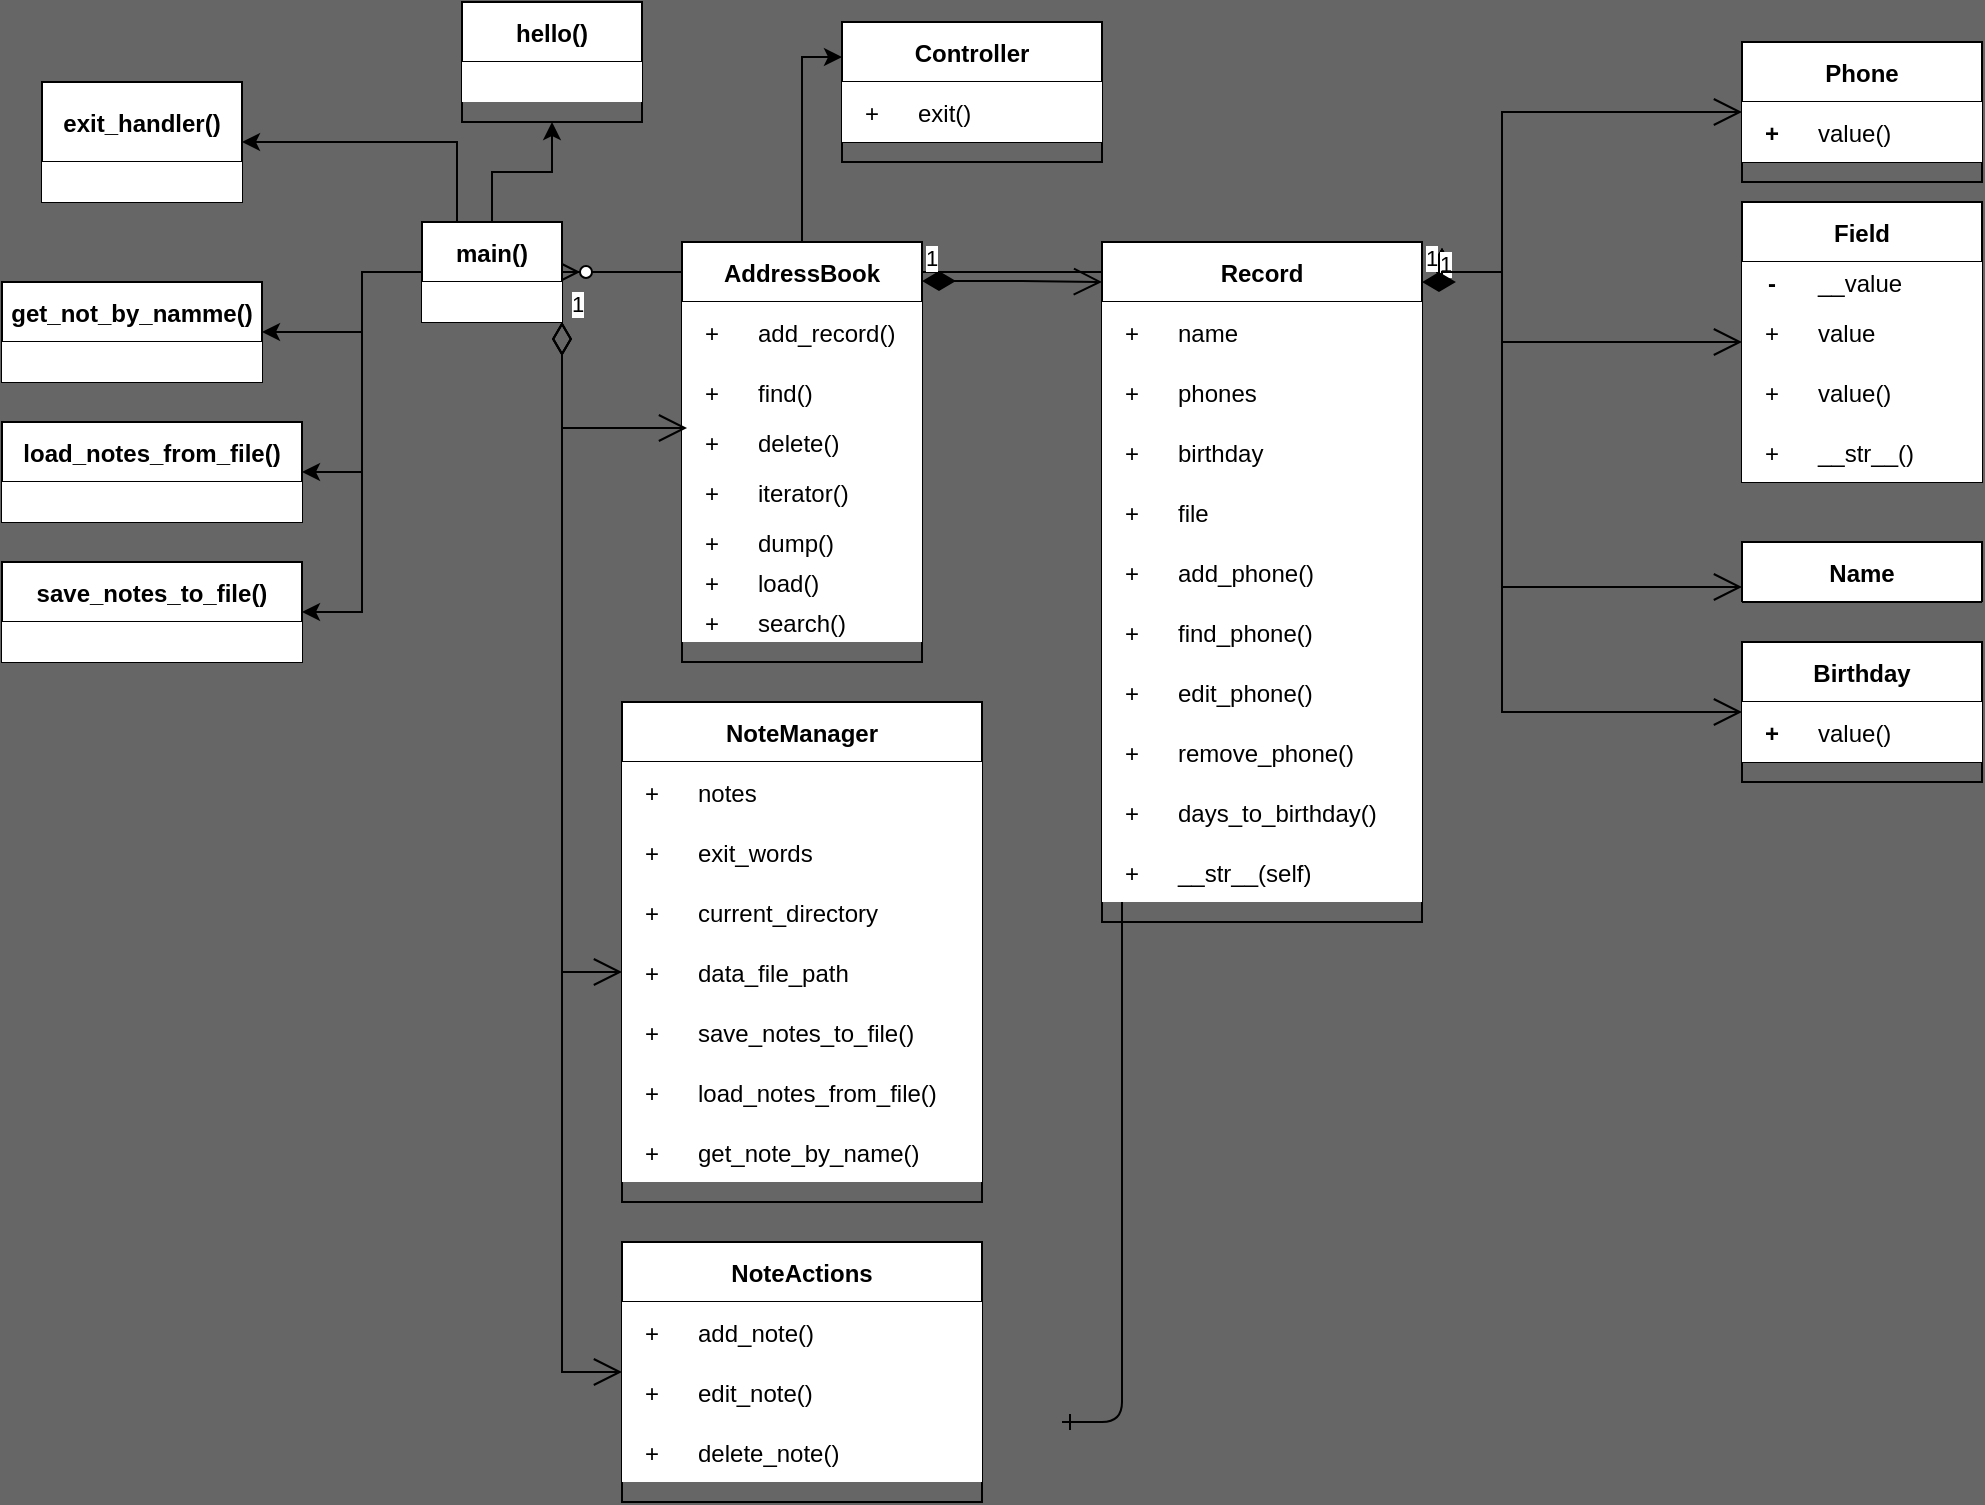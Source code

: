 <mxfile version="22.1.17" type="device">
  <diagram id="R2lEEEUBdFMjLlhIrx00" name="Page-1">
    <mxGraphModel dx="910" dy="498" grid="1" gridSize="10" guides="1" tooltips="1" connect="1" arrows="1" fold="1" page="1" pageScale="1" pageWidth="850" pageHeight="1100" background="#666666" math="0" shadow="0" extFonts="Permanent Marker^https://fonts.googleapis.com/css?family=Permanent+Marker">
      <root>
        <mxCell id="0" />
        <mxCell id="1" parent="0" />
        <mxCell id="WBZikD5w4ULzZjV98297-152" style="edgeStyle=orthogonalEdgeStyle;rounded=0;orthogonalLoop=1;jettySize=auto;html=1;exitX=0;exitY=0.5;exitDx=0;exitDy=0;entryX=1;entryY=0.5;entryDx=0;entryDy=0;" edge="1" parent="1" source="C-vyLk0tnHw3VtMMgP7b-23" target="ziVZCWWBoZDryl6N3HNb-1">
          <mxGeometry relative="1" as="geometry">
            <Array as="points">
              <mxPoint x="190" y="135" />
              <mxPoint x="190" y="165" />
            </Array>
          </mxGeometry>
        </mxCell>
        <mxCell id="WBZikD5w4ULzZjV98297-154" style="edgeStyle=orthogonalEdgeStyle;rounded=0;orthogonalLoop=1;jettySize=auto;html=1;exitX=0.5;exitY=0;exitDx=0;exitDy=0;entryX=0.5;entryY=1;entryDx=0;entryDy=0;" edge="1" parent="1" source="C-vyLk0tnHw3VtMMgP7b-23" target="C-vyLk0tnHw3VtMMgP7b-2">
          <mxGeometry relative="1" as="geometry" />
        </mxCell>
        <mxCell id="WBZikD5w4ULzZjV98297-166" value="" style="edgeStyle=orthogonalEdgeStyle;rounded=0;orthogonalLoop=1;jettySize=auto;html=1;entryX=1;entryY=0.5;entryDx=0;entryDy=0;" edge="1" parent="1" source="C-vyLk0tnHw3VtMMgP7b-23" target="ziVZCWWBoZDryl6N3HNb-23">
          <mxGeometry relative="1" as="geometry">
            <mxPoint x="240" y="280" as="targetPoint" />
          </mxGeometry>
        </mxCell>
        <mxCell id="WBZikD5w4ULzZjV98297-168" style="edgeStyle=orthogonalEdgeStyle;rounded=0;orthogonalLoop=1;jettySize=auto;html=1;exitX=0;exitY=0.5;exitDx=0;exitDy=0;entryX=1;entryY=0.5;entryDx=0;entryDy=0;" edge="1" parent="1" source="C-vyLk0tnHw3VtMMgP7b-23" target="ziVZCWWBoZDryl6N3HNb-12">
          <mxGeometry relative="1" as="geometry" />
        </mxCell>
        <mxCell id="C-vyLk0tnHw3VtMMgP7b-23" value="main()" style="shape=table;startSize=30;container=1;collapsible=1;childLayout=tableLayout;fixedRows=1;rowLines=0;fontStyle=1;align=center;resizeLast=1;" parent="1" vertex="1">
          <mxGeometry x="220" y="110" width="70" height="50" as="geometry">
            <mxRectangle x="220" y="120" width="70" height="30" as="alternateBounds" />
          </mxGeometry>
        </mxCell>
        <mxCell id="C-vyLk0tnHw3VtMMgP7b-27" value="" style="shape=partialRectangle;collapsible=0;dropTarget=0;pointerEvents=0;fillColor=default;points=[[0,0.5],[1,0.5]];portConstraint=eastwest;top=0;left=0;right=0;bottom=0;" parent="C-vyLk0tnHw3VtMMgP7b-23" vertex="1">
          <mxGeometry y="30" width="70" height="20" as="geometry" />
        </mxCell>
        <mxCell id="C-vyLk0tnHw3VtMMgP7b-28" value="" style="shape=partialRectangle;overflow=hidden;connectable=0;fillColor=default;top=0;left=0;bottom=0;right=0;" parent="C-vyLk0tnHw3VtMMgP7b-27" vertex="1">
          <mxGeometry width="30" height="20" as="geometry">
            <mxRectangle width="30" height="20" as="alternateBounds" />
          </mxGeometry>
        </mxCell>
        <mxCell id="C-vyLk0tnHw3VtMMgP7b-29" value="" style="shape=partialRectangle;overflow=hidden;connectable=0;fillColor=default;top=0;left=0;bottom=0;right=0;align=left;spacingLeft=6;" parent="C-vyLk0tnHw3VtMMgP7b-27" vertex="1">
          <mxGeometry x="30" width="40" height="20" as="geometry">
            <mxRectangle width="40" height="20" as="alternateBounds" />
          </mxGeometry>
        </mxCell>
        <mxCell id="C-vyLk0tnHw3VtMMgP7b-1" value="" style="edgeStyle=entityRelationEdgeStyle;endArrow=ERzeroToMany;startArrow=ERone;endFill=1;startFill=0;entryX=1;entryY=0.5;entryDx=0;entryDy=0;" parent="C-vyLk0tnHw3VtMMgP7b-23" source="C-vyLk0tnHw3VtMMgP7b-24" target="C-vyLk0tnHw3VtMMgP7b-23" edge="1">
          <mxGeometry width="100" height="100" relative="1" as="geometry">
            <mxPoint x="320" y="600" as="sourcePoint" />
            <mxPoint x="420" y="500" as="targetPoint" />
          </mxGeometry>
        </mxCell>
        <mxCell id="ziVZCWWBoZDryl6N3HNb-1" value="get_not_by_namme()" style="shape=table;startSize=30;container=1;collapsible=1;childLayout=tableLayout;fixedRows=1;rowLines=0;fontStyle=1;align=center;resizeLast=1;fillColor=#FFFFFF;" parent="1" vertex="1">
          <mxGeometry x="10" y="140" width="130" height="50" as="geometry">
            <mxRectangle x="10" y="140" width="150" height="30" as="alternateBounds" />
          </mxGeometry>
        </mxCell>
        <mxCell id="ziVZCWWBoZDryl6N3HNb-8" value="" style="shape=partialRectangle;collapsible=0;dropTarget=0;pointerEvents=0;fillColor=#FFFFFF;points=[[0,0.5],[1,0.5]];portConstraint=eastwest;top=0;left=0;right=0;bottom=0;" parent="ziVZCWWBoZDryl6N3HNb-1" vertex="1">
          <mxGeometry y="30" width="130" height="20" as="geometry" />
        </mxCell>
        <mxCell id="ziVZCWWBoZDryl6N3HNb-9" value="" style="shape=partialRectangle;overflow=hidden;connectable=0;fillColor=#FFFFFF;top=0;left=0;bottom=0;right=0;" parent="ziVZCWWBoZDryl6N3HNb-8" vertex="1">
          <mxGeometry width="30" height="20" as="geometry">
            <mxRectangle width="30" height="20" as="alternateBounds" />
          </mxGeometry>
        </mxCell>
        <mxCell id="ziVZCWWBoZDryl6N3HNb-10" value="" style="shape=partialRectangle;overflow=hidden;connectable=0;fillColor=#FFFFFF;top=0;left=0;bottom=0;right=0;align=left;spacingLeft=6;" parent="ziVZCWWBoZDryl6N3HNb-8" vertex="1">
          <mxGeometry x="30" width="100" height="20" as="geometry">
            <mxRectangle width="100" height="20" as="alternateBounds" />
          </mxGeometry>
        </mxCell>
        <mxCell id="ziVZCWWBoZDryl6N3HNb-11" style="edgeStyle=orthogonalEdgeStyle;rounded=0;orthogonalLoop=1;jettySize=auto;html=1;" parent="ziVZCWWBoZDryl6N3HNb-1" source="ziVZCWWBoZDryl6N3HNb-2" target="ziVZCWWBoZDryl6N3HNb-2" edge="1">
          <mxGeometry relative="1" as="geometry" />
        </mxCell>
        <mxCell id="ziVZCWWBoZDryl6N3HNb-12" value="load_notes_from_file()" style="shape=table;startSize=30;container=1;collapsible=1;childLayout=tableLayout;fixedRows=1;rowLines=0;fontStyle=1;align=center;resizeLast=1;fillColor=#FFFFFF;" parent="1" vertex="1">
          <mxGeometry x="10" y="210" width="150" height="50" as="geometry">
            <mxRectangle x="10" y="210" width="150" height="30" as="alternateBounds" />
          </mxGeometry>
        </mxCell>
        <mxCell id="ziVZCWWBoZDryl6N3HNb-19" value="" style="shape=partialRectangle;collapsible=0;dropTarget=0;pointerEvents=0;fillColor=#FFFFFF;points=[[0,0.5],[1,0.5]];portConstraint=eastwest;top=0;left=0;right=0;bottom=0;" parent="ziVZCWWBoZDryl6N3HNb-12" vertex="1">
          <mxGeometry y="30" width="150" height="20" as="geometry" />
        </mxCell>
        <mxCell id="ziVZCWWBoZDryl6N3HNb-20" value="" style="shape=partialRectangle;overflow=hidden;connectable=0;fillColor=#FFFFFF;top=0;left=0;bottom=0;right=0;" parent="ziVZCWWBoZDryl6N3HNb-19" vertex="1">
          <mxGeometry width="130" height="20" as="geometry">
            <mxRectangle width="130" height="20" as="alternateBounds" />
          </mxGeometry>
        </mxCell>
        <mxCell id="ziVZCWWBoZDryl6N3HNb-21" value="" style="shape=partialRectangle;overflow=hidden;connectable=0;fillColor=#FFFFFF;top=0;left=0;bottom=0;right=0;align=left;spacingLeft=6;" parent="ziVZCWWBoZDryl6N3HNb-19" vertex="1">
          <mxGeometry x="130" width="20" height="20" as="geometry">
            <mxRectangle width="20" height="20" as="alternateBounds" />
          </mxGeometry>
        </mxCell>
        <mxCell id="ziVZCWWBoZDryl6N3HNb-22" style="edgeStyle=orthogonalEdgeStyle;rounded=0;orthogonalLoop=1;jettySize=auto;html=1;" parent="ziVZCWWBoZDryl6N3HNb-12" source="ziVZCWWBoZDryl6N3HNb-13" target="ziVZCWWBoZDryl6N3HNb-13" edge="1">
          <mxGeometry relative="1" as="geometry" />
        </mxCell>
        <mxCell id="ziVZCWWBoZDryl6N3HNb-23" value="save_notes_to_file()" style="shape=table;startSize=30;container=1;collapsible=1;childLayout=tableLayout;fixedRows=1;rowLines=0;fontStyle=1;align=center;resizeLast=1;fillColor=#FFFFFF;" parent="1" vertex="1">
          <mxGeometry x="10" y="280" width="150" height="50" as="geometry">
            <mxRectangle x="10" y="250" width="150" height="30" as="alternateBounds" />
          </mxGeometry>
        </mxCell>
        <mxCell id="ziVZCWWBoZDryl6N3HNb-30" value="" style="shape=partialRectangle;collapsible=0;dropTarget=0;pointerEvents=0;fillColor=#FFFFFF;points=[[0,0.5],[1,0.5]];portConstraint=eastwest;top=0;left=0;right=0;bottom=0;" parent="ziVZCWWBoZDryl6N3HNb-23" vertex="1">
          <mxGeometry y="30" width="150" height="20" as="geometry" />
        </mxCell>
        <mxCell id="ziVZCWWBoZDryl6N3HNb-31" value="" style="shape=partialRectangle;overflow=hidden;connectable=0;fillColor=#FFFFFF;top=0;left=0;bottom=0;right=0;" parent="ziVZCWWBoZDryl6N3HNb-30" vertex="1">
          <mxGeometry width="30" height="20" as="geometry">
            <mxRectangle width="30" height="20" as="alternateBounds" />
          </mxGeometry>
        </mxCell>
        <mxCell id="ziVZCWWBoZDryl6N3HNb-32" value="" style="shape=partialRectangle;overflow=hidden;connectable=0;fillColor=#FFFFFF;top=0;left=0;bottom=0;right=0;align=left;spacingLeft=6;" parent="ziVZCWWBoZDryl6N3HNb-30" vertex="1">
          <mxGeometry x="30" width="120" height="20" as="geometry">
            <mxRectangle width="120" height="20" as="alternateBounds" />
          </mxGeometry>
        </mxCell>
        <mxCell id="ziVZCWWBoZDryl6N3HNb-33" style="edgeStyle=orthogonalEdgeStyle;rounded=0;orthogonalLoop=1;jettySize=auto;html=1;" parent="ziVZCWWBoZDryl6N3HNb-23" source="ziVZCWWBoZDryl6N3HNb-24" target="ziVZCWWBoZDryl6N3HNb-24" edge="1">
          <mxGeometry relative="1" as="geometry" />
        </mxCell>
        <mxCell id="C-vyLk0tnHw3VtMMgP7b-13" value="exit_handler()" style="shape=table;startSize=40;container=1;collapsible=1;childLayout=tableLayout;fixedRows=1;rowLines=0;fontStyle=1;align=center;resizeLast=1;fillColor=default;" parent="1" vertex="1">
          <mxGeometry x="30" y="40" width="100" height="60" as="geometry">
            <mxRectangle x="30" y="40" width="110" height="30" as="alternateBounds" />
          </mxGeometry>
        </mxCell>
        <mxCell id="C-vyLk0tnHw3VtMMgP7b-20" value="" style="shape=partialRectangle;collapsible=0;dropTarget=0;pointerEvents=0;fillColor=none;points=[[0,0.5],[1,0.5]];portConstraint=eastwest;top=0;left=0;right=0;bottom=0;" parent="C-vyLk0tnHw3VtMMgP7b-13" vertex="1">
          <mxGeometry y="40" width="100" height="20" as="geometry" />
        </mxCell>
        <mxCell id="C-vyLk0tnHw3VtMMgP7b-21" value="" style="shape=partialRectangle;overflow=hidden;connectable=0;fillColor=default;top=0;left=0;bottom=0;right=0;" parent="C-vyLk0tnHw3VtMMgP7b-20" vertex="1">
          <mxGeometry width="30" height="20" as="geometry">
            <mxRectangle width="30" height="20" as="alternateBounds" />
          </mxGeometry>
        </mxCell>
        <mxCell id="C-vyLk0tnHw3VtMMgP7b-22" value="" style="shape=partialRectangle;overflow=hidden;connectable=0;fillColor=default;top=0;left=0;bottom=0;right=0;align=left;spacingLeft=6;" parent="C-vyLk0tnHw3VtMMgP7b-20" vertex="1">
          <mxGeometry x="30" width="70" height="20" as="geometry">
            <mxRectangle width="70" height="20" as="alternateBounds" />
          </mxGeometry>
        </mxCell>
        <mxCell id="WBZikD5w4ULzZjV98297-153" style="edgeStyle=orthogonalEdgeStyle;rounded=0;orthogonalLoop=1;jettySize=auto;html=1;exitX=0.25;exitY=0;exitDx=0;exitDy=0;entryX=1;entryY=0.5;entryDx=0;entryDy=0;" edge="1" parent="1" source="C-vyLk0tnHw3VtMMgP7b-23" target="C-vyLk0tnHw3VtMMgP7b-13">
          <mxGeometry relative="1" as="geometry" />
        </mxCell>
        <mxCell id="C-vyLk0tnHw3VtMMgP7b-2" value="hello()" style="shape=table;startSize=30;container=1;collapsible=1;childLayout=tableLayout;fixedRows=1;rowLines=0;fontStyle=1;align=center;resizeLast=1;" parent="1" vertex="1">
          <mxGeometry x="240" width="90" height="60" as="geometry">
            <mxRectangle x="230" y="20" width="70" height="30" as="alternateBounds" />
          </mxGeometry>
        </mxCell>
        <mxCell id="C-vyLk0tnHw3VtMMgP7b-9" value="" style="shape=partialRectangle;collapsible=0;dropTarget=0;pointerEvents=0;fillColor=none;points=[[0,0.5],[1,0.5]];portConstraint=eastwest;top=0;left=0;right=0;bottom=0;" parent="C-vyLk0tnHw3VtMMgP7b-2" vertex="1">
          <mxGeometry y="30" width="90" height="20" as="geometry" />
        </mxCell>
        <mxCell id="C-vyLk0tnHw3VtMMgP7b-10" value="" style="shape=partialRectangle;overflow=hidden;connectable=0;fillColor=default;top=0;left=0;bottom=0;right=0;" parent="C-vyLk0tnHw3VtMMgP7b-9" vertex="1">
          <mxGeometry width="30" height="20" as="geometry">
            <mxRectangle width="30" height="20" as="alternateBounds" />
          </mxGeometry>
        </mxCell>
        <mxCell id="C-vyLk0tnHw3VtMMgP7b-11" value="" style="shape=partialRectangle;overflow=hidden;connectable=0;fillColor=default;top=0;left=0;bottom=0;right=0;align=left;spacingLeft=6;" parent="C-vyLk0tnHw3VtMMgP7b-9" vertex="1">
          <mxGeometry x="30" width="60" height="20" as="geometry">
            <mxRectangle width="60" height="20" as="alternateBounds" />
          </mxGeometry>
        </mxCell>
        <mxCell id="WBZikD5w4ULzZjV98297-180" style="edgeStyle=orthogonalEdgeStyle;rounded=0;orthogonalLoop=1;jettySize=auto;html=1;exitX=0.5;exitY=0;exitDx=0;exitDy=0;entryX=0;entryY=0.25;entryDx=0;entryDy=0;" edge="1" parent="1" source="ziVZCWWBoZDryl6N3HNb-45" target="ziVZCWWBoZDryl6N3HNb-34">
          <mxGeometry relative="1" as="geometry" />
        </mxCell>
        <mxCell id="ziVZCWWBoZDryl6N3HNb-45" value="AddressBook" style="shape=table;startSize=30;container=1;collapsible=1;childLayout=tableLayout;fixedRows=1;rowLines=0;fontStyle=1;align=center;resizeLast=1;fillColor=#FFFFFF;" parent="1" vertex="1">
          <mxGeometry x="350" y="120" width="120" height="210" as="geometry">
            <mxRectangle x="320" y="120" width="150" height="30" as="alternateBounds" />
          </mxGeometry>
        </mxCell>
        <mxCell id="ziVZCWWBoZDryl6N3HNb-46" value="" style="shape=partialRectangle;collapsible=0;dropTarget=0;pointerEvents=0;fillColor=none;points=[[0,0.5],[1,0.5]];portConstraint=eastwest;top=0;left=0;right=0;bottom=1;" parent="ziVZCWWBoZDryl6N3HNb-45" vertex="1">
          <mxGeometry y="30" width="120" height="30" as="geometry" />
        </mxCell>
        <mxCell id="ziVZCWWBoZDryl6N3HNb-47" value="+" style="shape=partialRectangle;overflow=hidden;connectable=0;fillColor=default;top=0;left=0;bottom=0;right=0;fontStyle=0;" parent="ziVZCWWBoZDryl6N3HNb-46" vertex="1">
          <mxGeometry width="30" height="30" as="geometry">
            <mxRectangle width="30" height="30" as="alternateBounds" />
          </mxGeometry>
        </mxCell>
        <mxCell id="ziVZCWWBoZDryl6N3HNb-48" value="add_record()" style="shape=partialRectangle;overflow=hidden;connectable=0;fillColor=#FFFFFF;top=0;left=0;bottom=0;right=0;align=left;spacingLeft=6;fontStyle=0;" parent="ziVZCWWBoZDryl6N3HNb-46" vertex="1">
          <mxGeometry x="30" width="90" height="30" as="geometry">
            <mxRectangle width="90" height="30" as="alternateBounds" />
          </mxGeometry>
        </mxCell>
        <mxCell id="ziVZCWWBoZDryl6N3HNb-49" value="" style="shape=partialRectangle;collapsible=0;dropTarget=0;pointerEvents=0;fillColor=#FFFFFF;points=[[0,0.5],[1,0.5]];portConstraint=eastwest;top=0;left=0;right=0;bottom=0;" parent="ziVZCWWBoZDryl6N3HNb-45" vertex="1">
          <mxGeometry y="60" width="120" height="30" as="geometry" />
        </mxCell>
        <mxCell id="ziVZCWWBoZDryl6N3HNb-50" value="+" style="shape=partialRectangle;overflow=hidden;connectable=0;fillColor=#FFFFFF;top=0;left=0;bottom=0;right=0;" parent="ziVZCWWBoZDryl6N3HNb-49" vertex="1">
          <mxGeometry width="30" height="30" as="geometry">
            <mxRectangle width="30" height="30" as="alternateBounds" />
          </mxGeometry>
        </mxCell>
        <mxCell id="ziVZCWWBoZDryl6N3HNb-51" value="find()" style="shape=partialRectangle;overflow=hidden;connectable=0;fillColor=#FFFFFF;top=0;left=0;bottom=0;right=0;align=left;spacingLeft=6;" parent="ziVZCWWBoZDryl6N3HNb-49" vertex="1">
          <mxGeometry x="30" width="90" height="30" as="geometry">
            <mxRectangle width="90" height="30" as="alternateBounds" />
          </mxGeometry>
        </mxCell>
        <mxCell id="ziVZCWWBoZDryl6N3HNb-52" value="" style="shape=partialRectangle;collapsible=0;dropTarget=0;pointerEvents=0;fillColor=#FFFFFF;points=[[0,0.5],[1,0.5]];portConstraint=eastwest;top=0;left=0;right=0;bottom=0;" parent="ziVZCWWBoZDryl6N3HNb-45" vertex="1">
          <mxGeometry y="90" width="120" height="20" as="geometry" />
        </mxCell>
        <mxCell id="ziVZCWWBoZDryl6N3HNb-53" value="+" style="shape=partialRectangle;overflow=hidden;connectable=0;fillColor=#FFFFFF;top=0;left=0;bottom=0;right=0;" parent="ziVZCWWBoZDryl6N3HNb-52" vertex="1">
          <mxGeometry width="30" height="20" as="geometry">
            <mxRectangle width="30" height="20" as="alternateBounds" />
          </mxGeometry>
        </mxCell>
        <mxCell id="ziVZCWWBoZDryl6N3HNb-54" value="delete()" style="shape=partialRectangle;overflow=hidden;connectable=0;fillColor=#FFFFFF;top=0;left=0;bottom=0;right=0;align=left;spacingLeft=6;" parent="ziVZCWWBoZDryl6N3HNb-52" vertex="1">
          <mxGeometry x="30" width="90" height="20" as="geometry">
            <mxRectangle width="90" height="20" as="alternateBounds" />
          </mxGeometry>
        </mxCell>
        <mxCell id="WBZikD5w4ULzZjV98297-125" style="shape=partialRectangle;collapsible=0;dropTarget=0;pointerEvents=0;fillColor=#FFFFFF;points=[[0,0.5],[1,0.5]];portConstraint=eastwest;top=0;left=0;right=0;bottom=0;" vertex="1" parent="ziVZCWWBoZDryl6N3HNb-45">
          <mxGeometry y="110" width="120" height="30" as="geometry" />
        </mxCell>
        <mxCell id="WBZikD5w4ULzZjV98297-126" value="+" style="shape=partialRectangle;overflow=hidden;connectable=0;fillColor=#FFFFFF;top=0;left=0;bottom=0;right=0;" vertex="1" parent="WBZikD5w4ULzZjV98297-125">
          <mxGeometry width="30" height="30" as="geometry">
            <mxRectangle width="30" height="30" as="alternateBounds" />
          </mxGeometry>
        </mxCell>
        <mxCell id="WBZikD5w4ULzZjV98297-127" value="iterator()" style="shape=partialRectangle;overflow=hidden;connectable=0;fillColor=#FFFFFF;top=0;left=0;bottom=0;right=0;align=left;spacingLeft=6;" vertex="1" parent="WBZikD5w4ULzZjV98297-125">
          <mxGeometry x="30" width="90" height="30" as="geometry">
            <mxRectangle width="90" height="30" as="alternateBounds" />
          </mxGeometry>
        </mxCell>
        <mxCell id="WBZikD5w4ULzZjV98297-122" style="shape=partialRectangle;collapsible=0;dropTarget=0;pointerEvents=0;fillColor=#FFFFFF;points=[[0,0.5],[1,0.5]];portConstraint=eastwest;top=0;left=0;right=0;bottom=0;" vertex="1" parent="ziVZCWWBoZDryl6N3HNb-45">
          <mxGeometry y="140" width="120" height="20" as="geometry" />
        </mxCell>
        <mxCell id="WBZikD5w4ULzZjV98297-123" value="+" style="shape=partialRectangle;overflow=hidden;connectable=0;fillColor=#FFFFFF;top=0;left=0;bottom=0;right=0;" vertex="1" parent="WBZikD5w4ULzZjV98297-122">
          <mxGeometry width="30" height="20" as="geometry">
            <mxRectangle width="30" height="20" as="alternateBounds" />
          </mxGeometry>
        </mxCell>
        <mxCell id="WBZikD5w4ULzZjV98297-124" value="dump()" style="shape=partialRectangle;overflow=hidden;connectable=0;fillColor=#FFFFFF;top=0;left=0;bottom=0;right=0;align=left;spacingLeft=6;" vertex="1" parent="WBZikD5w4ULzZjV98297-122">
          <mxGeometry x="30" width="90" height="20" as="geometry">
            <mxRectangle width="90" height="20" as="alternateBounds" />
          </mxGeometry>
        </mxCell>
        <mxCell id="WBZikD5w4ULzZjV98297-131" style="shape=partialRectangle;collapsible=0;dropTarget=0;pointerEvents=0;fillColor=#FFFFFF;points=[[0,0.5],[1,0.5]];portConstraint=eastwest;top=0;left=0;right=0;bottom=0;" vertex="1" parent="ziVZCWWBoZDryl6N3HNb-45">
          <mxGeometry y="160" width="120" height="20" as="geometry" />
        </mxCell>
        <mxCell id="WBZikD5w4ULzZjV98297-132" value="+" style="shape=partialRectangle;overflow=hidden;connectable=0;fillColor=#FFFFFF;top=0;left=0;bottom=0;right=0;" vertex="1" parent="WBZikD5w4ULzZjV98297-131">
          <mxGeometry width="30" height="20" as="geometry">
            <mxRectangle width="30" height="20" as="alternateBounds" />
          </mxGeometry>
        </mxCell>
        <mxCell id="WBZikD5w4ULzZjV98297-133" value="load()" style="shape=partialRectangle;overflow=hidden;connectable=0;fillColor=#FFFFFF;top=0;left=0;bottom=0;right=0;align=left;spacingLeft=6;" vertex="1" parent="WBZikD5w4ULzZjV98297-131">
          <mxGeometry x="30" width="90" height="20" as="geometry">
            <mxRectangle width="90" height="20" as="alternateBounds" />
          </mxGeometry>
        </mxCell>
        <mxCell id="WBZikD5w4ULzZjV98297-128" style="shape=partialRectangle;collapsible=0;dropTarget=0;pointerEvents=0;fillColor=#FFFFFF;points=[[0,0.5],[1,0.5]];portConstraint=eastwest;top=0;left=0;right=0;bottom=0;" vertex="1" parent="ziVZCWWBoZDryl6N3HNb-45">
          <mxGeometry y="180" width="120" height="20" as="geometry" />
        </mxCell>
        <mxCell id="WBZikD5w4ULzZjV98297-129" value="+" style="shape=partialRectangle;overflow=hidden;connectable=0;fillColor=#FFFFFF;top=0;left=0;bottom=0;right=0;" vertex="1" parent="WBZikD5w4ULzZjV98297-128">
          <mxGeometry width="30" height="20" as="geometry">
            <mxRectangle width="30" height="20" as="alternateBounds" />
          </mxGeometry>
        </mxCell>
        <mxCell id="WBZikD5w4ULzZjV98297-130" value="search()" style="shape=partialRectangle;overflow=hidden;connectable=0;fillColor=#FFFFFF;top=0;left=0;bottom=0;right=0;align=left;spacingLeft=6;" vertex="1" parent="WBZikD5w4ULzZjV98297-128">
          <mxGeometry x="30" width="90" height="20" as="geometry">
            <mxRectangle width="90" height="20" as="alternateBounds" />
          </mxGeometry>
        </mxCell>
        <mxCell id="WBZikD5w4ULzZjV98297-2" value="Record" style="shape=table;startSize=30;container=1;collapsible=1;childLayout=tableLayout;fixedRows=1;rowLines=0;fontStyle=1;align=center;resizeLast=1;fillColor=#FFFFFF;" vertex="1" parent="1">
          <mxGeometry x="560" y="120" width="160" height="340" as="geometry">
            <mxRectangle x="560" y="120" width="150" height="30" as="alternateBounds" />
          </mxGeometry>
        </mxCell>
        <mxCell id="WBZikD5w4ULzZjV98297-3" value="" style="shape=partialRectangle;collapsible=0;dropTarget=0;pointerEvents=0;fillColor=none;points=[[0,0.5],[1,0.5]];portConstraint=eastwest;top=0;left=0;right=0;bottom=1;" vertex="1" parent="WBZikD5w4ULzZjV98297-2">
          <mxGeometry y="30" width="160" height="30" as="geometry" />
        </mxCell>
        <mxCell id="WBZikD5w4ULzZjV98297-4" value="+" style="shape=partialRectangle;overflow=hidden;connectable=0;fillColor=default;top=0;left=0;bottom=0;right=0;fontStyle=0;" vertex="1" parent="WBZikD5w4ULzZjV98297-3">
          <mxGeometry width="30" height="30" as="geometry">
            <mxRectangle width="30" height="30" as="alternateBounds" />
          </mxGeometry>
        </mxCell>
        <mxCell id="WBZikD5w4ULzZjV98297-5" value="name" style="shape=partialRectangle;overflow=hidden;connectable=0;fillColor=#FFFFFF;top=0;left=0;bottom=0;right=0;align=left;spacingLeft=6;fontStyle=0;" vertex="1" parent="WBZikD5w4ULzZjV98297-3">
          <mxGeometry x="30" width="130" height="30" as="geometry">
            <mxRectangle width="130" height="30" as="alternateBounds" />
          </mxGeometry>
        </mxCell>
        <mxCell id="WBZikD5w4ULzZjV98297-6" value="" style="shape=partialRectangle;collapsible=0;dropTarget=0;pointerEvents=0;fillColor=#FFFFFF;points=[[0,0.5],[1,0.5]];portConstraint=eastwest;top=0;left=0;right=0;bottom=0;" vertex="1" parent="WBZikD5w4ULzZjV98297-2">
          <mxGeometry y="60" width="160" height="30" as="geometry" />
        </mxCell>
        <mxCell id="WBZikD5w4ULzZjV98297-7" value="+" style="shape=partialRectangle;overflow=hidden;connectable=0;fillColor=#FFFFFF;top=0;left=0;bottom=0;right=0;" vertex="1" parent="WBZikD5w4ULzZjV98297-6">
          <mxGeometry width="30" height="30" as="geometry">
            <mxRectangle width="30" height="30" as="alternateBounds" />
          </mxGeometry>
        </mxCell>
        <mxCell id="WBZikD5w4ULzZjV98297-8" value="phones" style="shape=partialRectangle;overflow=hidden;connectable=0;fillColor=#FFFFFF;top=0;left=0;bottom=0;right=0;align=left;spacingLeft=6;" vertex="1" parent="WBZikD5w4ULzZjV98297-6">
          <mxGeometry x="30" width="130" height="30" as="geometry">
            <mxRectangle width="130" height="30" as="alternateBounds" />
          </mxGeometry>
        </mxCell>
        <mxCell id="WBZikD5w4ULzZjV98297-9" value="" style="shape=partialRectangle;collapsible=0;dropTarget=0;pointerEvents=0;fillColor=#FFFFFF;points=[[0,0.5],[1,0.5]];portConstraint=eastwest;top=0;left=0;right=0;bottom=0;" vertex="1" parent="WBZikD5w4ULzZjV98297-2">
          <mxGeometry y="90" width="160" height="30" as="geometry" />
        </mxCell>
        <mxCell id="WBZikD5w4ULzZjV98297-10" value="+" style="shape=partialRectangle;overflow=hidden;connectable=0;fillColor=#FFFFFF;top=0;left=0;bottom=0;right=0;" vertex="1" parent="WBZikD5w4ULzZjV98297-9">
          <mxGeometry width="30" height="30" as="geometry">
            <mxRectangle width="30" height="30" as="alternateBounds" />
          </mxGeometry>
        </mxCell>
        <mxCell id="WBZikD5w4ULzZjV98297-11" value="birthday" style="shape=partialRectangle;overflow=hidden;connectable=0;fillColor=#FFFFFF;top=0;left=0;bottom=0;right=0;align=left;spacingLeft=6;" vertex="1" parent="WBZikD5w4ULzZjV98297-9">
          <mxGeometry x="30" width="130" height="30" as="geometry">
            <mxRectangle width="130" height="30" as="alternateBounds" />
          </mxGeometry>
        </mxCell>
        <mxCell id="WBZikD5w4ULzZjV98297-104" style="shape=partialRectangle;collapsible=0;dropTarget=0;pointerEvents=0;fillColor=#FFFFFF;points=[[0,0.5],[1,0.5]];portConstraint=eastwest;top=0;left=0;right=0;bottom=0;" vertex="1" parent="WBZikD5w4ULzZjV98297-2">
          <mxGeometry y="120" width="160" height="30" as="geometry" />
        </mxCell>
        <mxCell id="WBZikD5w4ULzZjV98297-105" value="+" style="shape=partialRectangle;overflow=hidden;connectable=0;fillColor=#FFFFFF;top=0;left=0;bottom=0;right=0;" vertex="1" parent="WBZikD5w4ULzZjV98297-104">
          <mxGeometry width="30" height="30" as="geometry">
            <mxRectangle width="30" height="30" as="alternateBounds" />
          </mxGeometry>
        </mxCell>
        <mxCell id="WBZikD5w4ULzZjV98297-106" value="file" style="shape=partialRectangle;overflow=hidden;connectable=0;fillColor=#FFFFFF;top=0;left=0;bottom=0;right=0;align=left;spacingLeft=6;" vertex="1" parent="WBZikD5w4ULzZjV98297-104">
          <mxGeometry x="30" width="130" height="30" as="geometry">
            <mxRectangle width="130" height="30" as="alternateBounds" />
          </mxGeometry>
        </mxCell>
        <mxCell id="WBZikD5w4ULzZjV98297-101" style="shape=partialRectangle;collapsible=0;dropTarget=0;pointerEvents=0;fillColor=#FFFFFF;points=[[0,0.5],[1,0.5]];portConstraint=eastwest;top=0;left=0;right=0;bottom=0;" vertex="1" parent="WBZikD5w4ULzZjV98297-2">
          <mxGeometry y="150" width="160" height="30" as="geometry" />
        </mxCell>
        <mxCell id="WBZikD5w4ULzZjV98297-102" value="+" style="shape=partialRectangle;overflow=hidden;connectable=0;fillColor=#FFFFFF;top=0;left=0;bottom=0;right=0;" vertex="1" parent="WBZikD5w4ULzZjV98297-101">
          <mxGeometry width="30" height="30" as="geometry">
            <mxRectangle width="30" height="30" as="alternateBounds" />
          </mxGeometry>
        </mxCell>
        <mxCell id="WBZikD5w4ULzZjV98297-103" value="add_phone()" style="shape=partialRectangle;overflow=hidden;connectable=0;fillColor=#FFFFFF;top=0;left=0;bottom=0;right=0;align=left;spacingLeft=6;" vertex="1" parent="WBZikD5w4ULzZjV98297-101">
          <mxGeometry x="30" width="130" height="30" as="geometry">
            <mxRectangle width="130" height="30" as="alternateBounds" />
          </mxGeometry>
        </mxCell>
        <mxCell id="WBZikD5w4ULzZjV98297-113" style="shape=partialRectangle;collapsible=0;dropTarget=0;pointerEvents=0;fillColor=#FFFFFF;points=[[0,0.5],[1,0.5]];portConstraint=eastwest;top=0;left=0;right=0;bottom=0;" vertex="1" parent="WBZikD5w4ULzZjV98297-2">
          <mxGeometry y="180" width="160" height="30" as="geometry" />
        </mxCell>
        <mxCell id="WBZikD5w4ULzZjV98297-114" value="+" style="shape=partialRectangle;overflow=hidden;connectable=0;fillColor=#FFFFFF;top=0;left=0;bottom=0;right=0;" vertex="1" parent="WBZikD5w4ULzZjV98297-113">
          <mxGeometry width="30" height="30" as="geometry">
            <mxRectangle width="30" height="30" as="alternateBounds" />
          </mxGeometry>
        </mxCell>
        <mxCell id="WBZikD5w4ULzZjV98297-115" value="find_phone()" style="shape=partialRectangle;overflow=hidden;connectable=0;fillColor=#FFFFFF;top=0;left=0;bottom=0;right=0;align=left;spacingLeft=6;" vertex="1" parent="WBZikD5w4ULzZjV98297-113">
          <mxGeometry x="30" width="130" height="30" as="geometry">
            <mxRectangle width="130" height="30" as="alternateBounds" />
          </mxGeometry>
        </mxCell>
        <mxCell id="WBZikD5w4ULzZjV98297-110" style="shape=partialRectangle;collapsible=0;dropTarget=0;pointerEvents=0;fillColor=#FFFFFF;points=[[0,0.5],[1,0.5]];portConstraint=eastwest;top=0;left=0;right=0;bottom=0;" vertex="1" parent="WBZikD5w4ULzZjV98297-2">
          <mxGeometry y="210" width="160" height="30" as="geometry" />
        </mxCell>
        <mxCell id="WBZikD5w4ULzZjV98297-111" value="+" style="shape=partialRectangle;overflow=hidden;connectable=0;fillColor=#FFFFFF;top=0;left=0;bottom=0;right=0;" vertex="1" parent="WBZikD5w4ULzZjV98297-110">
          <mxGeometry width="30" height="30" as="geometry">
            <mxRectangle width="30" height="30" as="alternateBounds" />
          </mxGeometry>
        </mxCell>
        <mxCell id="WBZikD5w4ULzZjV98297-112" value="edit_phone()" style="shape=partialRectangle;overflow=hidden;connectable=0;fillColor=#FFFFFF;top=0;left=0;bottom=0;right=0;align=left;spacingLeft=6;" vertex="1" parent="WBZikD5w4ULzZjV98297-110">
          <mxGeometry x="30" width="130" height="30" as="geometry">
            <mxRectangle width="130" height="30" as="alternateBounds" />
          </mxGeometry>
        </mxCell>
        <mxCell id="WBZikD5w4ULzZjV98297-107" style="shape=partialRectangle;collapsible=0;dropTarget=0;pointerEvents=0;fillColor=#FFFFFF;points=[[0,0.5],[1,0.5]];portConstraint=eastwest;top=0;left=0;right=0;bottom=0;" vertex="1" parent="WBZikD5w4ULzZjV98297-2">
          <mxGeometry y="240" width="160" height="30" as="geometry" />
        </mxCell>
        <mxCell id="WBZikD5w4ULzZjV98297-108" value="+" style="shape=partialRectangle;overflow=hidden;connectable=0;fillColor=#FFFFFF;top=0;left=0;bottom=0;right=0;" vertex="1" parent="WBZikD5w4ULzZjV98297-107">
          <mxGeometry width="30" height="30" as="geometry">
            <mxRectangle width="30" height="30" as="alternateBounds" />
          </mxGeometry>
        </mxCell>
        <mxCell id="WBZikD5w4ULzZjV98297-109" value="remove_phone()" style="shape=partialRectangle;overflow=hidden;connectable=0;fillColor=#FFFFFF;top=0;left=0;bottom=0;right=0;align=left;spacingLeft=6;" vertex="1" parent="WBZikD5w4ULzZjV98297-107">
          <mxGeometry x="30" width="130" height="30" as="geometry">
            <mxRectangle width="130" height="30" as="alternateBounds" />
          </mxGeometry>
        </mxCell>
        <mxCell id="WBZikD5w4ULzZjV98297-116" style="shape=partialRectangle;collapsible=0;dropTarget=0;pointerEvents=0;fillColor=#FFFFFF;points=[[0,0.5],[1,0.5]];portConstraint=eastwest;top=0;left=0;right=0;bottom=0;" vertex="1" parent="WBZikD5w4ULzZjV98297-2">
          <mxGeometry y="270" width="160" height="30" as="geometry" />
        </mxCell>
        <mxCell id="WBZikD5w4ULzZjV98297-117" value="+" style="shape=partialRectangle;overflow=hidden;connectable=0;fillColor=#FFFFFF;top=0;left=0;bottom=0;right=0;" vertex="1" parent="WBZikD5w4ULzZjV98297-116">
          <mxGeometry width="30" height="30" as="geometry">
            <mxRectangle width="30" height="30" as="alternateBounds" />
          </mxGeometry>
        </mxCell>
        <mxCell id="WBZikD5w4ULzZjV98297-118" value="days_to_birthday()" style="shape=partialRectangle;overflow=hidden;connectable=0;fillColor=#FFFFFF;top=0;left=0;bottom=0;right=0;align=left;spacingLeft=6;" vertex="1" parent="WBZikD5w4ULzZjV98297-116">
          <mxGeometry x="30" width="130" height="30" as="geometry">
            <mxRectangle width="130" height="30" as="alternateBounds" />
          </mxGeometry>
        </mxCell>
        <mxCell id="WBZikD5w4ULzZjV98297-119" style="shape=partialRectangle;collapsible=0;dropTarget=0;pointerEvents=0;fillColor=#FFFFFF;points=[[0,0.5],[1,0.5]];portConstraint=eastwest;top=0;left=0;right=0;bottom=0;" vertex="1" parent="WBZikD5w4ULzZjV98297-2">
          <mxGeometry y="300" width="160" height="30" as="geometry" />
        </mxCell>
        <mxCell id="WBZikD5w4ULzZjV98297-120" value="+" style="shape=partialRectangle;overflow=hidden;connectable=0;fillColor=#FFFFFF;top=0;left=0;bottom=0;right=0;" vertex="1" parent="WBZikD5w4ULzZjV98297-119">
          <mxGeometry width="30" height="30" as="geometry">
            <mxRectangle width="30" height="30" as="alternateBounds" />
          </mxGeometry>
        </mxCell>
        <mxCell id="WBZikD5w4ULzZjV98297-121" value="__str__(self)" style="shape=partialRectangle;overflow=hidden;connectable=0;fillColor=#FFFFFF;top=0;left=0;bottom=0;right=0;align=left;spacingLeft=6;" vertex="1" parent="WBZikD5w4ULzZjV98297-119">
          <mxGeometry x="30" width="130" height="30" as="geometry">
            <mxRectangle width="130" height="30" as="alternateBounds" />
          </mxGeometry>
        </mxCell>
        <mxCell id="WBZikD5w4ULzZjV98297-57" value="Birthday" style="shape=table;startSize=30;container=1;collapsible=1;childLayout=tableLayout;fixedRows=1;rowLines=0;fontStyle=1;align=center;resizeLast=1;fillColor=#FFFFFF;" vertex="1" parent="1">
          <mxGeometry x="880" y="320" width="120" height="70" as="geometry">
            <mxRectangle x="880" y="320" width="150" height="30" as="alternateBounds" />
          </mxGeometry>
        </mxCell>
        <mxCell id="WBZikD5w4ULzZjV98297-58" value="" style="shape=partialRectangle;collapsible=0;dropTarget=0;pointerEvents=0;fillColor=none;points=[[0,0.5],[1,0.5]];portConstraint=eastwest;top=0;left=0;right=0;bottom=1;" vertex="1" parent="WBZikD5w4ULzZjV98297-57">
          <mxGeometry y="30" width="120" height="30" as="geometry" />
        </mxCell>
        <mxCell id="WBZikD5w4ULzZjV98297-59" value="+" style="shape=partialRectangle;overflow=hidden;connectable=0;fillColor=default;top=0;left=0;bottom=0;right=0;fontStyle=1;" vertex="1" parent="WBZikD5w4ULzZjV98297-58">
          <mxGeometry width="30" height="30" as="geometry">
            <mxRectangle width="30" height="30" as="alternateBounds" />
          </mxGeometry>
        </mxCell>
        <mxCell id="WBZikD5w4ULzZjV98297-60" value="value() " style="shape=partialRectangle;overflow=hidden;connectable=0;fillColor=#FFFFFF;top=0;left=0;bottom=0;right=0;align=left;spacingLeft=6;fontStyle=0;" vertex="1" parent="WBZikD5w4ULzZjV98297-58">
          <mxGeometry x="30" width="90" height="30" as="geometry">
            <mxRectangle width="90" height="30" as="alternateBounds" />
          </mxGeometry>
        </mxCell>
        <mxCell id="WBZikD5w4ULzZjV98297-68" value="Name" style="shape=table;startSize=30;container=1;collapsible=1;childLayout=tableLayout;fixedRows=1;rowLines=0;fontStyle=1;align=center;resizeLast=1;fillColor=#FFFFFF;" vertex="1" parent="1">
          <mxGeometry x="880" y="270" width="120" height="30" as="geometry">
            <mxRectangle x="880" y="270" width="150" height="30" as="alternateBounds" />
          </mxGeometry>
        </mxCell>
        <mxCell id="WBZikD5w4ULzZjV98297-69" value="" style="shape=partialRectangle;collapsible=0;dropTarget=0;pointerEvents=0;fillColor=none;points=[[0,0.5],[1,0.5]];portConstraint=eastwest;top=0;left=0;right=0;bottom=1;" vertex="1" visible="0" parent="WBZikD5w4ULzZjV98297-68">
          <mxGeometry y="30" width="120" height="20" as="geometry" />
        </mxCell>
        <mxCell id="WBZikD5w4ULzZjV98297-70" value="" style="shape=partialRectangle;overflow=hidden;connectable=0;fillColor=default;top=0;left=0;bottom=0;right=0;fontStyle=1;" vertex="1" parent="WBZikD5w4ULzZjV98297-69">
          <mxGeometry width="30" height="20" as="geometry">
            <mxRectangle width="30" height="20" as="alternateBounds" />
          </mxGeometry>
        </mxCell>
        <mxCell id="WBZikD5w4ULzZjV98297-71" value="" style="shape=partialRectangle;overflow=hidden;connectable=0;fillColor=#FFFFFF;top=0;left=0;bottom=0;right=0;align=left;spacingLeft=6;fontStyle=5;" vertex="1" parent="WBZikD5w4ULzZjV98297-69">
          <mxGeometry x="30" width="90" height="20" as="geometry">
            <mxRectangle width="90" height="20" as="alternateBounds" />
          </mxGeometry>
        </mxCell>
        <mxCell id="WBZikD5w4ULzZjV98297-46" value="Field" style="shape=table;startSize=30;container=1;collapsible=1;childLayout=tableLayout;fixedRows=1;rowLines=0;fontStyle=1;align=center;resizeLast=1;fillColor=#FFFFFF;" vertex="1" parent="1">
          <mxGeometry x="880" y="100" width="120" height="140" as="geometry">
            <mxRectangle x="900" y="110" width="150" height="30" as="alternateBounds" />
          </mxGeometry>
        </mxCell>
        <mxCell id="WBZikD5w4ULzZjV98297-47" value="" style="shape=partialRectangle;collapsible=0;dropTarget=0;pointerEvents=0;fillColor=none;points=[[0,0.5],[1,0.5]];portConstraint=eastwest;top=0;left=0;right=0;bottom=1;" vertex="1" parent="WBZikD5w4ULzZjV98297-46">
          <mxGeometry y="30" width="120" height="20" as="geometry" />
        </mxCell>
        <mxCell id="WBZikD5w4ULzZjV98297-48" value="-" style="shape=partialRectangle;overflow=hidden;connectable=0;fillColor=default;top=0;left=0;bottom=0;right=0;fontStyle=1;" vertex="1" parent="WBZikD5w4ULzZjV98297-47">
          <mxGeometry width="30" height="20" as="geometry">
            <mxRectangle width="30" height="20" as="alternateBounds" />
          </mxGeometry>
        </mxCell>
        <mxCell id="WBZikD5w4ULzZjV98297-49" value="__value" style="shape=partialRectangle;overflow=hidden;connectable=0;fillColor=#FFFFFF;top=0;left=0;bottom=0;right=0;align=left;spacingLeft=6;fontStyle=0;" vertex="1" parent="WBZikD5w4ULzZjV98297-47">
          <mxGeometry x="30" width="90" height="20" as="geometry">
            <mxRectangle width="90" height="20" as="alternateBounds" />
          </mxGeometry>
        </mxCell>
        <mxCell id="WBZikD5w4ULzZjV98297-50" value="" style="shape=partialRectangle;collapsible=0;dropTarget=0;pointerEvents=0;fillColor=#FFFFFF;points=[[0,0.5],[1,0.5]];portConstraint=eastwest;top=0;left=0;right=0;bottom=0;" vertex="1" parent="WBZikD5w4ULzZjV98297-46">
          <mxGeometry y="50" width="120" height="30" as="geometry" />
        </mxCell>
        <mxCell id="WBZikD5w4ULzZjV98297-51" value="+" style="shape=partialRectangle;overflow=hidden;connectable=0;fillColor=#FFFFFF;top=0;left=0;bottom=0;right=0;" vertex="1" parent="WBZikD5w4ULzZjV98297-50">
          <mxGeometry width="30" height="30" as="geometry">
            <mxRectangle width="30" height="30" as="alternateBounds" />
          </mxGeometry>
        </mxCell>
        <mxCell id="WBZikD5w4ULzZjV98297-52" value="value" style="shape=partialRectangle;overflow=hidden;connectable=0;fillColor=#FFFFFF;top=0;left=0;bottom=0;right=0;align=left;spacingLeft=6;" vertex="1" parent="WBZikD5w4ULzZjV98297-50">
          <mxGeometry x="30" width="90" height="30" as="geometry">
            <mxRectangle width="90" height="30" as="alternateBounds" />
          </mxGeometry>
        </mxCell>
        <mxCell id="WBZikD5w4ULzZjV98297-53" value="" style="shape=partialRectangle;collapsible=0;dropTarget=0;pointerEvents=0;fillColor=#FFFFFF;points=[[0,0.5],[1,0.5]];portConstraint=eastwest;top=0;left=0;right=0;bottom=0;" vertex="1" parent="WBZikD5w4ULzZjV98297-46">
          <mxGeometry y="80" width="120" height="30" as="geometry" />
        </mxCell>
        <mxCell id="WBZikD5w4ULzZjV98297-54" value="+" style="shape=partialRectangle;overflow=hidden;connectable=0;fillColor=#FFFFFF;top=0;left=0;bottom=0;right=0;" vertex="1" parent="WBZikD5w4ULzZjV98297-53">
          <mxGeometry width="30" height="30" as="geometry">
            <mxRectangle width="30" height="30" as="alternateBounds" />
          </mxGeometry>
        </mxCell>
        <mxCell id="WBZikD5w4ULzZjV98297-55" value="value()" style="shape=partialRectangle;overflow=hidden;connectable=0;fillColor=#FFFFFF;top=0;left=0;bottom=0;right=0;align=left;spacingLeft=6;" vertex="1" parent="WBZikD5w4ULzZjV98297-53">
          <mxGeometry x="30" width="90" height="30" as="geometry">
            <mxRectangle width="90" height="30" as="alternateBounds" />
          </mxGeometry>
        </mxCell>
        <mxCell id="WBZikD5w4ULzZjV98297-92" style="shape=partialRectangle;collapsible=0;dropTarget=0;pointerEvents=0;fillColor=#FFFFFF;points=[[0,0.5],[1,0.5]];portConstraint=eastwest;top=0;left=0;right=0;bottom=0;" vertex="1" parent="WBZikD5w4ULzZjV98297-46">
          <mxGeometry y="110" width="120" height="30" as="geometry" />
        </mxCell>
        <mxCell id="WBZikD5w4ULzZjV98297-93" value="+" style="shape=partialRectangle;overflow=hidden;connectable=0;fillColor=#FFFFFF;top=0;left=0;bottom=0;right=0;" vertex="1" parent="WBZikD5w4ULzZjV98297-92">
          <mxGeometry width="30" height="30" as="geometry">
            <mxRectangle width="30" height="30" as="alternateBounds" />
          </mxGeometry>
        </mxCell>
        <mxCell id="WBZikD5w4ULzZjV98297-94" value="__str__()" style="shape=partialRectangle;overflow=hidden;connectable=0;fillColor=#FFFFFF;top=0;left=0;bottom=0;right=0;align=left;spacingLeft=6;" vertex="1" parent="WBZikD5w4ULzZjV98297-92">
          <mxGeometry x="30" width="90" height="30" as="geometry">
            <mxRectangle width="90" height="30" as="alternateBounds" />
          </mxGeometry>
        </mxCell>
        <mxCell id="ziVZCWWBoZDryl6N3HNb-34" value="Controller" style="shape=table;startSize=30;container=1;collapsible=1;childLayout=tableLayout;fixedRows=1;rowLines=0;fontStyle=1;align=center;resizeLast=1;fillColor=#FFFFFF;" parent="1" vertex="1">
          <mxGeometry x="430" y="10" width="130" height="70" as="geometry">
            <mxRectangle x="430" y="10" width="150" height="30" as="alternateBounds" />
          </mxGeometry>
        </mxCell>
        <mxCell id="ziVZCWWBoZDryl6N3HNb-35" value="" style="shape=partialRectangle;collapsible=0;dropTarget=0;pointerEvents=0;fillColor=none;points=[[0,0.5],[1,0.5]];portConstraint=eastwest;top=0;left=0;right=0;bottom=1;" parent="ziVZCWWBoZDryl6N3HNb-34" vertex="1">
          <mxGeometry y="30" width="130" height="30" as="geometry" />
        </mxCell>
        <mxCell id="ziVZCWWBoZDryl6N3HNb-36" value="+" style="shape=partialRectangle;overflow=hidden;connectable=0;fillColor=default;top=0;left=0;bottom=0;right=0;fontStyle=0;" parent="ziVZCWWBoZDryl6N3HNb-35" vertex="1">
          <mxGeometry width="30" height="30" as="geometry">
            <mxRectangle width="30" height="30" as="alternateBounds" />
          </mxGeometry>
        </mxCell>
        <mxCell id="ziVZCWWBoZDryl6N3HNb-37" value="exit()" style="shape=partialRectangle;overflow=hidden;connectable=0;fillColor=#FFFFFF;top=0;left=0;bottom=0;right=0;align=left;spacingLeft=6;fontStyle=0;" parent="ziVZCWWBoZDryl6N3HNb-35" vertex="1">
          <mxGeometry x="30" width="100" height="30" as="geometry">
            <mxRectangle width="100" height="30" as="alternateBounds" />
          </mxGeometry>
        </mxCell>
        <mxCell id="WBZikD5w4ULzZjV98297-35" value="NoteActions" style="shape=table;startSize=30;container=1;collapsible=1;childLayout=tableLayout;fixedRows=1;rowLines=0;fontStyle=1;align=center;resizeLast=1;fillColor=#FFFFFF;" vertex="1" parent="1">
          <mxGeometry x="320" y="620" width="180" height="130" as="geometry">
            <mxRectangle x="320" y="620" width="150" height="30" as="alternateBounds" />
          </mxGeometry>
        </mxCell>
        <mxCell id="WBZikD5w4ULzZjV98297-36" value="" style="shape=partialRectangle;collapsible=0;dropTarget=0;pointerEvents=0;fillColor=none;points=[[0,0.5],[1,0.5]];portConstraint=eastwest;top=0;left=0;right=0;bottom=1;" vertex="1" parent="WBZikD5w4ULzZjV98297-35">
          <mxGeometry y="30" width="180" height="30" as="geometry" />
        </mxCell>
        <mxCell id="WBZikD5w4ULzZjV98297-37" value="+" style="shape=partialRectangle;overflow=hidden;connectable=0;fillColor=default;top=0;left=0;bottom=0;right=0;fontStyle=0;" vertex="1" parent="WBZikD5w4ULzZjV98297-36">
          <mxGeometry width="30" height="30" as="geometry">
            <mxRectangle width="30" height="30" as="alternateBounds" />
          </mxGeometry>
        </mxCell>
        <mxCell id="WBZikD5w4ULzZjV98297-38" value="add_note()" style="shape=partialRectangle;overflow=hidden;connectable=0;fillColor=#FFFFFF;top=0;left=0;bottom=0;right=0;align=left;spacingLeft=6;fontStyle=0;" vertex="1" parent="WBZikD5w4ULzZjV98297-36">
          <mxGeometry x="30" width="150" height="30" as="geometry">
            <mxRectangle width="150" height="30" as="alternateBounds" />
          </mxGeometry>
        </mxCell>
        <mxCell id="WBZikD5w4ULzZjV98297-39" value="" style="shape=partialRectangle;collapsible=0;dropTarget=0;pointerEvents=0;fillColor=#FFFFFF;points=[[0,0.5],[1,0.5]];portConstraint=eastwest;top=0;left=0;right=0;bottom=0;" vertex="1" parent="WBZikD5w4ULzZjV98297-35">
          <mxGeometry y="60" width="180" height="30" as="geometry" />
        </mxCell>
        <mxCell id="WBZikD5w4ULzZjV98297-40" value="+" style="shape=partialRectangle;overflow=hidden;connectable=0;fillColor=#FFFFFF;top=0;left=0;bottom=0;right=0;" vertex="1" parent="WBZikD5w4ULzZjV98297-39">
          <mxGeometry width="30" height="30" as="geometry">
            <mxRectangle width="30" height="30" as="alternateBounds" />
          </mxGeometry>
        </mxCell>
        <mxCell id="WBZikD5w4ULzZjV98297-41" value="edit_note()" style="shape=partialRectangle;overflow=hidden;connectable=0;fillColor=#FFFFFF;top=0;left=0;bottom=0;right=0;align=left;spacingLeft=6;" vertex="1" parent="WBZikD5w4ULzZjV98297-39">
          <mxGeometry x="30" width="150" height="30" as="geometry">
            <mxRectangle width="150" height="30" as="alternateBounds" />
          </mxGeometry>
        </mxCell>
        <mxCell id="WBZikD5w4ULzZjV98297-42" value="" style="shape=partialRectangle;collapsible=0;dropTarget=0;pointerEvents=0;fillColor=#FFFFFF;points=[[0,0.5],[1,0.5]];portConstraint=eastwest;top=0;left=0;right=0;bottom=0;" vertex="1" parent="WBZikD5w4ULzZjV98297-35">
          <mxGeometry y="90" width="180" height="30" as="geometry" />
        </mxCell>
        <mxCell id="WBZikD5w4ULzZjV98297-43" value="+" style="shape=partialRectangle;overflow=hidden;connectable=0;fillColor=#FFFFFF;top=0;left=0;bottom=0;right=0;" vertex="1" parent="WBZikD5w4ULzZjV98297-42">
          <mxGeometry width="30" height="30" as="geometry">
            <mxRectangle width="30" height="30" as="alternateBounds" />
          </mxGeometry>
        </mxCell>
        <mxCell id="WBZikD5w4ULzZjV98297-44" value="delete_note()" style="shape=partialRectangle;overflow=hidden;connectable=0;fillColor=#FFFFFF;top=0;left=0;bottom=0;right=0;align=left;spacingLeft=6;" vertex="1" parent="WBZikD5w4ULzZjV98297-42">
          <mxGeometry x="30" width="150" height="30" as="geometry">
            <mxRectangle width="150" height="30" as="alternateBounds" />
          </mxGeometry>
        </mxCell>
        <mxCell id="WBZikD5w4ULzZjV98297-24" value="NoteManager" style="shape=table;startSize=30;container=1;collapsible=1;childLayout=tableLayout;fixedRows=1;rowLines=0;fontStyle=1;align=center;resizeLast=1;fillColor=#FFFFFF;" vertex="1" parent="1">
          <mxGeometry x="320" y="350" width="180" height="250" as="geometry">
            <mxRectangle x="320" y="350" width="150" height="30" as="alternateBounds" />
          </mxGeometry>
        </mxCell>
        <mxCell id="WBZikD5w4ULzZjV98297-25" value="" style="shape=partialRectangle;collapsible=0;dropTarget=0;pointerEvents=0;fillColor=none;points=[[0,0.5],[1,0.5]];portConstraint=eastwest;top=0;left=0;right=0;bottom=1;" vertex="1" parent="WBZikD5w4ULzZjV98297-24">
          <mxGeometry y="30" width="180" height="30" as="geometry" />
        </mxCell>
        <mxCell id="WBZikD5w4ULzZjV98297-26" value="+" style="shape=partialRectangle;overflow=hidden;connectable=0;fillColor=default;top=0;left=0;bottom=0;right=0;fontStyle=0;" vertex="1" parent="WBZikD5w4ULzZjV98297-25">
          <mxGeometry width="30" height="30" as="geometry">
            <mxRectangle width="30" height="30" as="alternateBounds" />
          </mxGeometry>
        </mxCell>
        <mxCell id="WBZikD5w4ULzZjV98297-27" value="notes" style="shape=partialRectangle;overflow=hidden;connectable=0;fillColor=#FFFFFF;top=0;left=0;bottom=0;right=0;align=left;spacingLeft=6;fontStyle=0;" vertex="1" parent="WBZikD5w4ULzZjV98297-25">
          <mxGeometry x="30" width="150" height="30" as="geometry">
            <mxRectangle width="150" height="30" as="alternateBounds" />
          </mxGeometry>
        </mxCell>
        <mxCell id="WBZikD5w4ULzZjV98297-28" value="" style="shape=partialRectangle;collapsible=0;dropTarget=0;pointerEvents=0;fillColor=#FFFFFF;points=[[0,0.5],[1,0.5]];portConstraint=eastwest;top=0;left=0;right=0;bottom=0;" vertex="1" parent="WBZikD5w4ULzZjV98297-24">
          <mxGeometry y="60" width="180" height="30" as="geometry" />
        </mxCell>
        <mxCell id="WBZikD5w4ULzZjV98297-29" value="+" style="shape=partialRectangle;overflow=hidden;connectable=0;fillColor=#FFFFFF;top=0;left=0;bottom=0;right=0;" vertex="1" parent="WBZikD5w4ULzZjV98297-28">
          <mxGeometry width="30" height="30" as="geometry">
            <mxRectangle width="30" height="30" as="alternateBounds" />
          </mxGeometry>
        </mxCell>
        <mxCell id="WBZikD5w4ULzZjV98297-30" value="exit_words" style="shape=partialRectangle;overflow=hidden;connectable=0;fillColor=#FFFFFF;top=0;left=0;bottom=0;right=0;align=left;spacingLeft=6;" vertex="1" parent="WBZikD5w4ULzZjV98297-28">
          <mxGeometry x="30" width="150" height="30" as="geometry">
            <mxRectangle width="150" height="30" as="alternateBounds" />
          </mxGeometry>
        </mxCell>
        <mxCell id="WBZikD5w4ULzZjV98297-137" style="shape=partialRectangle;collapsible=0;dropTarget=0;pointerEvents=0;fillColor=#FFFFFF;points=[[0,0.5],[1,0.5]];portConstraint=eastwest;top=0;left=0;right=0;bottom=0;" vertex="1" parent="WBZikD5w4ULzZjV98297-24">
          <mxGeometry y="90" width="180" height="30" as="geometry" />
        </mxCell>
        <mxCell id="WBZikD5w4ULzZjV98297-138" value="+" style="shape=partialRectangle;overflow=hidden;connectable=0;fillColor=#FFFFFF;top=0;left=0;bottom=0;right=0;" vertex="1" parent="WBZikD5w4ULzZjV98297-137">
          <mxGeometry width="30" height="30" as="geometry">
            <mxRectangle width="30" height="30" as="alternateBounds" />
          </mxGeometry>
        </mxCell>
        <mxCell id="WBZikD5w4ULzZjV98297-139" value="current_directory" style="shape=partialRectangle;overflow=hidden;connectable=0;fillColor=#FFFFFF;top=0;left=0;bottom=0;right=0;align=left;spacingLeft=6;" vertex="1" parent="WBZikD5w4ULzZjV98297-137">
          <mxGeometry x="30" width="150" height="30" as="geometry">
            <mxRectangle width="150" height="30" as="alternateBounds" />
          </mxGeometry>
        </mxCell>
        <mxCell id="WBZikD5w4ULzZjV98297-31" value="" style="shape=partialRectangle;collapsible=0;dropTarget=0;pointerEvents=0;fillColor=#FFFFFF;points=[[0,0.5],[1,0.5]];portConstraint=eastwest;top=0;left=0;right=0;bottom=0;" vertex="1" parent="WBZikD5w4ULzZjV98297-24">
          <mxGeometry y="120" width="180" height="30" as="geometry" />
        </mxCell>
        <mxCell id="WBZikD5w4ULzZjV98297-32" value="+" style="shape=partialRectangle;overflow=hidden;connectable=0;fillColor=#FFFFFF;top=0;left=0;bottom=0;right=0;" vertex="1" parent="WBZikD5w4ULzZjV98297-31">
          <mxGeometry width="30" height="30" as="geometry">
            <mxRectangle width="30" height="30" as="alternateBounds" />
          </mxGeometry>
        </mxCell>
        <mxCell id="WBZikD5w4ULzZjV98297-33" value="data_file_path" style="shape=partialRectangle;overflow=hidden;connectable=0;fillColor=#FFFFFF;top=0;left=0;bottom=0;right=0;align=left;spacingLeft=6;" vertex="1" parent="WBZikD5w4ULzZjV98297-31">
          <mxGeometry x="30" width="150" height="30" as="geometry">
            <mxRectangle width="150" height="30" as="alternateBounds" />
          </mxGeometry>
        </mxCell>
        <mxCell id="WBZikD5w4ULzZjV98297-146" style="shape=partialRectangle;collapsible=0;dropTarget=0;pointerEvents=0;fillColor=#FFFFFF;points=[[0,0.5],[1,0.5]];portConstraint=eastwest;top=0;left=0;right=0;bottom=0;" vertex="1" parent="WBZikD5w4ULzZjV98297-24">
          <mxGeometry y="150" width="180" height="30" as="geometry" />
        </mxCell>
        <mxCell id="WBZikD5w4ULzZjV98297-147" value="+" style="shape=partialRectangle;overflow=hidden;connectable=0;fillColor=#FFFFFF;top=0;left=0;bottom=0;right=0;" vertex="1" parent="WBZikD5w4ULzZjV98297-146">
          <mxGeometry width="30" height="30" as="geometry">
            <mxRectangle width="30" height="30" as="alternateBounds" />
          </mxGeometry>
        </mxCell>
        <mxCell id="WBZikD5w4ULzZjV98297-148" value="save_notes_to_file()" style="shape=partialRectangle;overflow=hidden;connectable=0;fillColor=#FFFFFF;top=0;left=0;bottom=0;right=0;align=left;spacingLeft=6;" vertex="1" parent="WBZikD5w4ULzZjV98297-146">
          <mxGeometry x="30" width="150" height="30" as="geometry">
            <mxRectangle width="150" height="30" as="alternateBounds" />
          </mxGeometry>
        </mxCell>
        <mxCell id="WBZikD5w4ULzZjV98297-143" style="shape=partialRectangle;collapsible=0;dropTarget=0;pointerEvents=0;fillColor=#FFFFFF;points=[[0,0.5],[1,0.5]];portConstraint=eastwest;top=0;left=0;right=0;bottom=0;" vertex="1" parent="WBZikD5w4ULzZjV98297-24">
          <mxGeometry y="180" width="180" height="30" as="geometry" />
        </mxCell>
        <mxCell id="WBZikD5w4ULzZjV98297-144" value="+" style="shape=partialRectangle;overflow=hidden;connectable=0;fillColor=#FFFFFF;top=0;left=0;bottom=0;right=0;" vertex="1" parent="WBZikD5w4ULzZjV98297-143">
          <mxGeometry width="30" height="30" as="geometry">
            <mxRectangle width="30" height="30" as="alternateBounds" />
          </mxGeometry>
        </mxCell>
        <mxCell id="WBZikD5w4ULzZjV98297-145" value="load_notes_from_file()" style="shape=partialRectangle;overflow=hidden;connectable=0;fillColor=#FFFFFF;top=0;left=0;bottom=0;right=0;align=left;spacingLeft=6;" vertex="1" parent="WBZikD5w4ULzZjV98297-143">
          <mxGeometry x="30" width="150" height="30" as="geometry">
            <mxRectangle width="150" height="30" as="alternateBounds" />
          </mxGeometry>
        </mxCell>
        <mxCell id="WBZikD5w4ULzZjV98297-140" style="shape=partialRectangle;collapsible=0;dropTarget=0;pointerEvents=0;fillColor=#FFFFFF;points=[[0,0.5],[1,0.5]];portConstraint=eastwest;top=0;left=0;right=0;bottom=0;" vertex="1" parent="WBZikD5w4ULzZjV98297-24">
          <mxGeometry y="210" width="180" height="30" as="geometry" />
        </mxCell>
        <mxCell id="WBZikD5w4ULzZjV98297-141" value="+" style="shape=partialRectangle;overflow=hidden;connectable=0;fillColor=#FFFFFF;top=0;left=0;bottom=0;right=0;" vertex="1" parent="WBZikD5w4ULzZjV98297-140">
          <mxGeometry width="30" height="30" as="geometry">
            <mxRectangle width="30" height="30" as="alternateBounds" />
          </mxGeometry>
        </mxCell>
        <mxCell id="WBZikD5w4ULzZjV98297-142" value="get_note_by_name()" style="shape=partialRectangle;overflow=hidden;connectable=0;fillColor=#FFFFFF;top=0;left=0;bottom=0;right=0;align=left;spacingLeft=6;" vertex="1" parent="WBZikD5w4ULzZjV98297-140">
          <mxGeometry x="30" width="150" height="30" as="geometry">
            <mxRectangle width="150" height="30" as="alternateBounds" />
          </mxGeometry>
        </mxCell>
        <mxCell id="WBZikD5w4ULzZjV98297-174" value="1" style="endArrow=open;html=1;endSize=12;startArrow=diamondThin;startSize=14;startFill=0;edgeStyle=orthogonalEdgeStyle;align=left;verticalAlign=bottom;rounded=0;entryX=0;entryY=0.5;entryDx=0;entryDy=0;exitX=1;exitY=1;exitDx=0;exitDy=0;" edge="1" parent="1" source="C-vyLk0tnHw3VtMMgP7b-23" target="WBZikD5w4ULzZjV98297-35">
          <mxGeometry x="-1" y="3" relative="1" as="geometry">
            <mxPoint x="250" y="170" as="sourcePoint" />
            <mxPoint x="400" y="264.5" as="targetPoint" />
            <Array as="points">
              <mxPoint x="290" y="685" />
            </Array>
          </mxGeometry>
        </mxCell>
        <mxCell id="WBZikD5w4ULzZjV98297-176" value="1" style="endArrow=open;html=1;endSize=12;startArrow=diamondThin;startSize=14;startFill=0;edgeStyle=orthogonalEdgeStyle;align=left;verticalAlign=bottom;rounded=0;entryX=0;entryY=0.5;entryDx=0;entryDy=0;" edge="1" parent="1" target="WBZikD5w4ULzZjV98297-31">
          <mxGeometry x="-1" y="3" relative="1" as="geometry">
            <mxPoint x="290" y="160" as="sourcePoint" />
            <mxPoint x="390" y="330" as="targetPoint" />
            <Array as="points">
              <mxPoint x="290" y="485" />
            </Array>
          </mxGeometry>
        </mxCell>
        <mxCell id="WBZikD5w4ULzZjV98297-181" value="1" style="endArrow=open;html=1;endSize=12;startArrow=diamondThin;startSize=14;startFill=1;edgeStyle=orthogonalEdgeStyle;align=left;verticalAlign=bottom;rounded=0;entryX=0;entryY=0.5;entryDx=0;entryDy=0;" edge="1" parent="1" target="WBZikD5w4ULzZjV98297-13">
          <mxGeometry x="-1" y="3" relative="1" as="geometry">
            <mxPoint x="730" y="140" as="sourcePoint" />
            <mxPoint x="490" y="170" as="targetPoint" />
            <Array as="points">
              <mxPoint x="760" y="135" />
              <mxPoint x="760" y="55" />
            </Array>
          </mxGeometry>
        </mxCell>
        <mxCell id="WBZikD5w4ULzZjV98297-182" value="1" style="endArrow=open;html=1;endSize=12;startArrow=diamondThin;startSize=14;startFill=1;edgeStyle=orthogonalEdgeStyle;align=left;verticalAlign=bottom;rounded=0;entryX=0;entryY=0.5;entryDx=0;entryDy=0;" edge="1" parent="1" target="WBZikD5w4ULzZjV98297-46">
          <mxGeometry x="-1" y="3" relative="1" as="geometry">
            <mxPoint x="730" y="140" as="sourcePoint" />
            <mxPoint x="740" y="55" as="targetPoint" />
            <Array as="points">
              <mxPoint x="760" y="135" />
              <mxPoint x="760" y="170" />
            </Array>
          </mxGeometry>
        </mxCell>
        <mxCell id="WBZikD5w4ULzZjV98297-183" value="1" style="endArrow=open;html=1;endSize=12;startArrow=diamondThin;startSize=14;startFill=1;edgeStyle=orthogonalEdgeStyle;align=left;verticalAlign=bottom;rounded=0;entryX=0;entryY=0.75;entryDx=0;entryDy=0;" edge="1" parent="1" target="WBZikD5w4ULzZjV98297-68">
          <mxGeometry x="-1" y="3" relative="1" as="geometry">
            <mxPoint x="730" y="140" as="sourcePoint" />
            <mxPoint x="750" y="65" as="targetPoint" />
            <Array as="points">
              <mxPoint x="760" y="135" />
              <mxPoint x="760" y="293" />
            </Array>
          </mxGeometry>
        </mxCell>
        <mxCell id="WBZikD5w4ULzZjV98297-184" value="1" style="endArrow=open;html=1;endSize=12;startArrow=diamondThin;startSize=14;startFill=1;edgeStyle=orthogonalEdgeStyle;align=left;verticalAlign=bottom;rounded=0;entryX=0;entryY=0.5;entryDx=0;entryDy=0;" edge="1" parent="1" target="WBZikD5w4ULzZjV98297-57">
          <mxGeometry x="-1" y="3" relative="1" as="geometry">
            <mxPoint x="720" y="140" as="sourcePoint" />
            <mxPoint x="760" y="75" as="targetPoint" />
            <Array as="points">
              <mxPoint x="720" y="140" />
              <mxPoint x="730" y="140" />
              <mxPoint x="730" y="135" />
              <mxPoint x="760" y="135" />
              <mxPoint x="760" y="355" />
            </Array>
          </mxGeometry>
        </mxCell>
        <mxCell id="WBZikD5w4ULzZjV98297-185" value="1" style="endArrow=open;html=1;endSize=12;startArrow=diamondThin;startSize=14;startFill=0;edgeStyle=orthogonalEdgeStyle;align=left;verticalAlign=bottom;rounded=0;entryX=0.021;entryY=0.15;entryDx=0;entryDy=0;entryPerimeter=0;exitX=1;exitY=1;exitDx=0;exitDy=0;" edge="1" parent="1" source="C-vyLk0tnHw3VtMMgP7b-23" target="ziVZCWWBoZDryl6N3HNb-52">
          <mxGeometry x="-1" y="3" relative="1" as="geometry">
            <mxPoint x="260" y="160" as="sourcePoint" />
            <mxPoint x="330" y="288" as="targetPoint" />
            <Array as="points">
              <mxPoint x="290" y="213" />
            </Array>
          </mxGeometry>
        </mxCell>
        <mxCell id="WBZikD5w4ULzZjV98297-186" value="1" style="endArrow=open;html=1;endSize=12;startArrow=diamondThin;startSize=14;startFill=1;edgeStyle=orthogonalEdgeStyle;align=left;verticalAlign=bottom;rounded=0;entryX=-0.02;entryY=0.049;entryDx=0;entryDy=0;entryPerimeter=0;exitX=1;exitY=0.093;exitDx=0;exitDy=0;exitPerimeter=0;" edge="1" parent="1" source="ziVZCWWBoZDryl6N3HNb-45">
          <mxGeometry x="-1" y="3" relative="1" as="geometry">
            <mxPoint x="513.2" y="143.34" as="sourcePoint" />
            <mxPoint x="560" y="140.0" as="targetPoint" />
            <Array as="points">
              <mxPoint x="520" y="140" />
              <mxPoint x="520" y="140" />
            </Array>
          </mxGeometry>
        </mxCell>
        <mxCell id="WBZikD5w4ULzZjV98297-13" value="Phone" style="shape=table;startSize=30;container=1;collapsible=1;childLayout=tableLayout;fixedRows=1;rowLines=0;fontStyle=1;align=center;resizeLast=1;fillColor=#FFFFFF;" vertex="1" parent="1">
          <mxGeometry x="880" y="20" width="120" height="70" as="geometry">
            <mxRectangle x="900" y="40" width="150" height="30" as="alternateBounds" />
          </mxGeometry>
        </mxCell>
        <mxCell id="WBZikD5w4ULzZjV98297-14" value="" style="shape=partialRectangle;collapsible=0;dropTarget=0;pointerEvents=0;fillColor=none;points=[[0,0.5],[1,0.5]];portConstraint=eastwest;top=0;left=0;right=0;bottom=1;" vertex="1" parent="WBZikD5w4ULzZjV98297-13">
          <mxGeometry y="30" width="120" height="30" as="geometry" />
        </mxCell>
        <mxCell id="WBZikD5w4ULzZjV98297-15" value="+" style="shape=partialRectangle;overflow=hidden;connectable=0;fillColor=default;top=0;left=0;bottom=0;right=0;fontStyle=1;" vertex="1" parent="WBZikD5w4ULzZjV98297-14">
          <mxGeometry width="30" height="30" as="geometry">
            <mxRectangle width="30" height="30" as="alternateBounds" />
          </mxGeometry>
        </mxCell>
        <mxCell id="WBZikD5w4ULzZjV98297-16" value="value() " style="shape=partialRectangle;overflow=hidden;connectable=0;fillColor=#FFFFFF;top=0;left=0;bottom=0;right=0;align=left;spacingLeft=6;fontStyle=0;" vertex="1" parent="WBZikD5w4ULzZjV98297-14">
          <mxGeometry x="30" width="90" height="30" as="geometry">
            <mxRectangle width="90" height="30" as="alternateBounds" />
          </mxGeometry>
        </mxCell>
      </root>
    </mxGraphModel>
  </diagram>
</mxfile>
